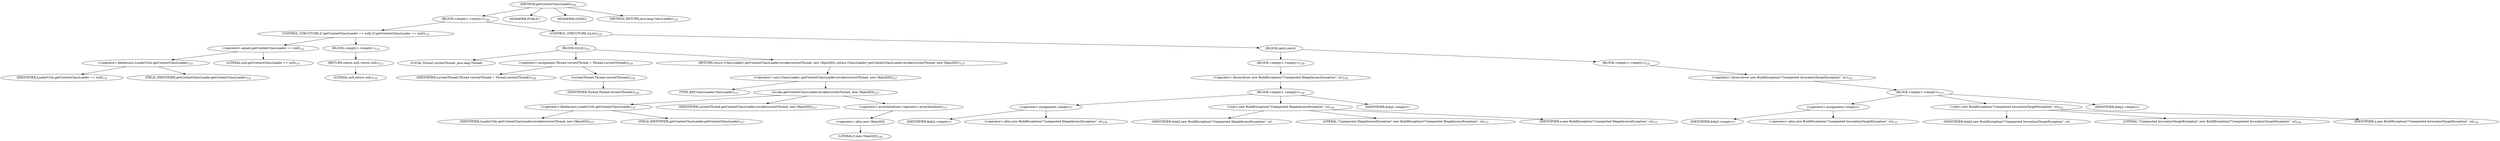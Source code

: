 digraph "getContextClassLoader" {  
"75" [label = <(METHOD,getContextClassLoader)<SUB>120</SUB>> ]
"76" [label = <(BLOCK,&lt;empty&gt;,&lt;empty&gt;)<SUB>120</SUB>> ]
"77" [label = <(CONTROL_STRUCTURE,if (getContextClassLoader == null),if (getContextClassLoader == null))<SUB>121</SUB>> ]
"78" [label = <(&lt;operator&gt;.equals,getContextClassLoader == null)<SUB>121</SUB>> ]
"79" [label = <(&lt;operator&gt;.fieldAccess,LoaderUtils.getContextClassLoader)<SUB>121</SUB>> ]
"80" [label = <(IDENTIFIER,LoaderUtils,getContextClassLoader == null)<SUB>121</SUB>> ]
"81" [label = <(FIELD_IDENTIFIER,getContextClassLoader,getContextClassLoader)<SUB>121</SUB>> ]
"82" [label = <(LITERAL,null,getContextClassLoader == null)<SUB>121</SUB>> ]
"83" [label = <(BLOCK,&lt;empty&gt;,&lt;empty&gt;)<SUB>121</SUB>> ]
"84" [label = <(RETURN,return null;,return null;)<SUB>122</SUB>> ]
"85" [label = <(LITERAL,null,return null;)<SUB>122</SUB>> ]
"86" [label = <(CONTROL_STRUCTURE,try,try)<SUB>125</SUB>> ]
"87" [label = <(BLOCK,try,try)<SUB>125</SUB>> ]
"88" [label = <(LOCAL,Thread currentThread: java.lang.Thread)> ]
"89" [label = <(&lt;operator&gt;.assignment,Thread currentThread = Thread.currentThread())<SUB>126</SUB>> ]
"90" [label = <(IDENTIFIER,currentThread,Thread currentThread = Thread.currentThread())<SUB>126</SUB>> ]
"91" [label = <(currentThread,Thread.currentThread())<SUB>126</SUB>> ]
"92" [label = <(IDENTIFIER,Thread,Thread.currentThread())<SUB>126</SUB>> ]
"93" [label = <(RETURN,return (ClassLoader) getContextClassLoader.invoke(currentThread, new Object[0]);,return (ClassLoader) getContextClassLoader.invoke(currentThread, new Object[0]);)<SUB>127</SUB>> ]
"94" [label = <(&lt;operator&gt;.cast,(ClassLoader) getContextClassLoader.invoke(currentThread, new Object[0]))<SUB>127</SUB>> ]
"95" [label = <(TYPE_REF,ClassLoader,ClassLoader)<SUB>127</SUB>> ]
"96" [label = <(invoke,getContextClassLoader.invoke(currentThread, new Object[0]))<SUB>127</SUB>> ]
"97" [label = <(&lt;operator&gt;.fieldAccess,LoaderUtils.getContextClassLoader)<SUB>127</SUB>> ]
"98" [label = <(IDENTIFIER,LoaderUtils,getContextClassLoader.invoke(currentThread, new Object[0]))<SUB>127</SUB>> ]
"99" [label = <(FIELD_IDENTIFIER,getContextClassLoader,getContextClassLoader)<SUB>127</SUB>> ]
"100" [label = <(IDENTIFIER,currentThread,getContextClassLoader.invoke(currentThread, new Object[0]))<SUB>127</SUB>> ]
"101" [label = <(&lt;operator&gt;.arrayInitializer,&lt;operator&gt;.arrayInitializer)<SUB>127</SUB>> ]
"102" [label = <(&lt;operator&gt;.alloc,new Object[0])> ]
"103" [label = <(LITERAL,0,new Object[0])<SUB>128</SUB>> ]
"104" [label = <(BLOCK,catch,catch)> ]
"105" [label = <(BLOCK,&lt;empty&gt;,&lt;empty&gt;)<SUB>129</SUB>> ]
"106" [label = <(&lt;operator&gt;.throw,throw new BuildException(&quot;Unexpected IllegalAccessException&quot;, e);)<SUB>130</SUB>> ]
"107" [label = <(BLOCK,&lt;empty&gt;,&lt;empty&gt;)<SUB>130</SUB>> ]
"108" [label = <(&lt;operator&gt;.assignment,&lt;empty&gt;)> ]
"109" [label = <(IDENTIFIER,$obj2,&lt;empty&gt;)> ]
"110" [label = <(&lt;operator&gt;.alloc,new BuildException(&quot;Unexpected IllegalAccessException&quot;, e))<SUB>130</SUB>> ]
"111" [label = <(&lt;init&gt;,new BuildException(&quot;Unexpected IllegalAccessException&quot;, e))<SUB>130</SUB>> ]
"112" [label = <(IDENTIFIER,$obj2,new BuildException(&quot;Unexpected IllegalAccessException&quot;, e))> ]
"113" [label = <(LITERAL,&quot;Unexpected IllegalAccessException&quot;,new BuildException(&quot;Unexpected IllegalAccessException&quot;, e))<SUB>131</SUB>> ]
"114" [label = <(IDENTIFIER,e,new BuildException(&quot;Unexpected IllegalAccessException&quot;, e))<SUB>131</SUB>> ]
"115" [label = <(IDENTIFIER,$obj2,&lt;empty&gt;)> ]
"116" [label = <(BLOCK,&lt;empty&gt;,&lt;empty&gt;)<SUB>132</SUB>> ]
"117" [label = <(&lt;operator&gt;.throw,throw new BuildException(&quot;Unexpected InvocationTargetException&quot;, e);)<SUB>133</SUB>> ]
"118" [label = <(BLOCK,&lt;empty&gt;,&lt;empty&gt;)<SUB>133</SUB>> ]
"119" [label = <(&lt;operator&gt;.assignment,&lt;empty&gt;)> ]
"120" [label = <(IDENTIFIER,$obj3,&lt;empty&gt;)> ]
"121" [label = <(&lt;operator&gt;.alloc,new BuildException(&quot;Unexpected InvocationTargetException&quot;, e))<SUB>133</SUB>> ]
"122" [label = <(&lt;init&gt;,new BuildException(&quot;Unexpected InvocationTargetException&quot;, e))<SUB>133</SUB>> ]
"123" [label = <(IDENTIFIER,$obj3,new BuildException(&quot;Unexpected InvocationTargetException&quot;, e))> ]
"124" [label = <(LITERAL,&quot;Unexpected InvocationTargetException&quot;,new BuildException(&quot;Unexpected InvocationTargetException&quot;, e))<SUB>134</SUB>> ]
"125" [label = <(IDENTIFIER,e,new BuildException(&quot;Unexpected InvocationTargetException&quot;, e))<SUB>134</SUB>> ]
"126" [label = <(IDENTIFIER,$obj3,&lt;empty&gt;)> ]
"127" [label = <(MODIFIER,PUBLIC)> ]
"128" [label = <(MODIFIER,STATIC)> ]
"129" [label = <(METHOD_RETURN,java.lang.ClassLoader)<SUB>120</SUB>> ]
  "75" -> "76" 
  "75" -> "127" 
  "75" -> "128" 
  "75" -> "129" 
  "76" -> "77" 
  "76" -> "86" 
  "77" -> "78" 
  "77" -> "83" 
  "78" -> "79" 
  "78" -> "82" 
  "79" -> "80" 
  "79" -> "81" 
  "83" -> "84" 
  "84" -> "85" 
  "86" -> "87" 
  "86" -> "104" 
  "87" -> "88" 
  "87" -> "89" 
  "87" -> "93" 
  "89" -> "90" 
  "89" -> "91" 
  "91" -> "92" 
  "93" -> "94" 
  "94" -> "95" 
  "94" -> "96" 
  "96" -> "97" 
  "96" -> "100" 
  "96" -> "101" 
  "97" -> "98" 
  "97" -> "99" 
  "101" -> "102" 
  "102" -> "103" 
  "104" -> "105" 
  "104" -> "116" 
  "105" -> "106" 
  "106" -> "107" 
  "107" -> "108" 
  "107" -> "111" 
  "107" -> "115" 
  "108" -> "109" 
  "108" -> "110" 
  "111" -> "112" 
  "111" -> "113" 
  "111" -> "114" 
  "116" -> "117" 
  "117" -> "118" 
  "118" -> "119" 
  "118" -> "122" 
  "118" -> "126" 
  "119" -> "120" 
  "119" -> "121" 
  "122" -> "123" 
  "122" -> "124" 
  "122" -> "125" 
}

